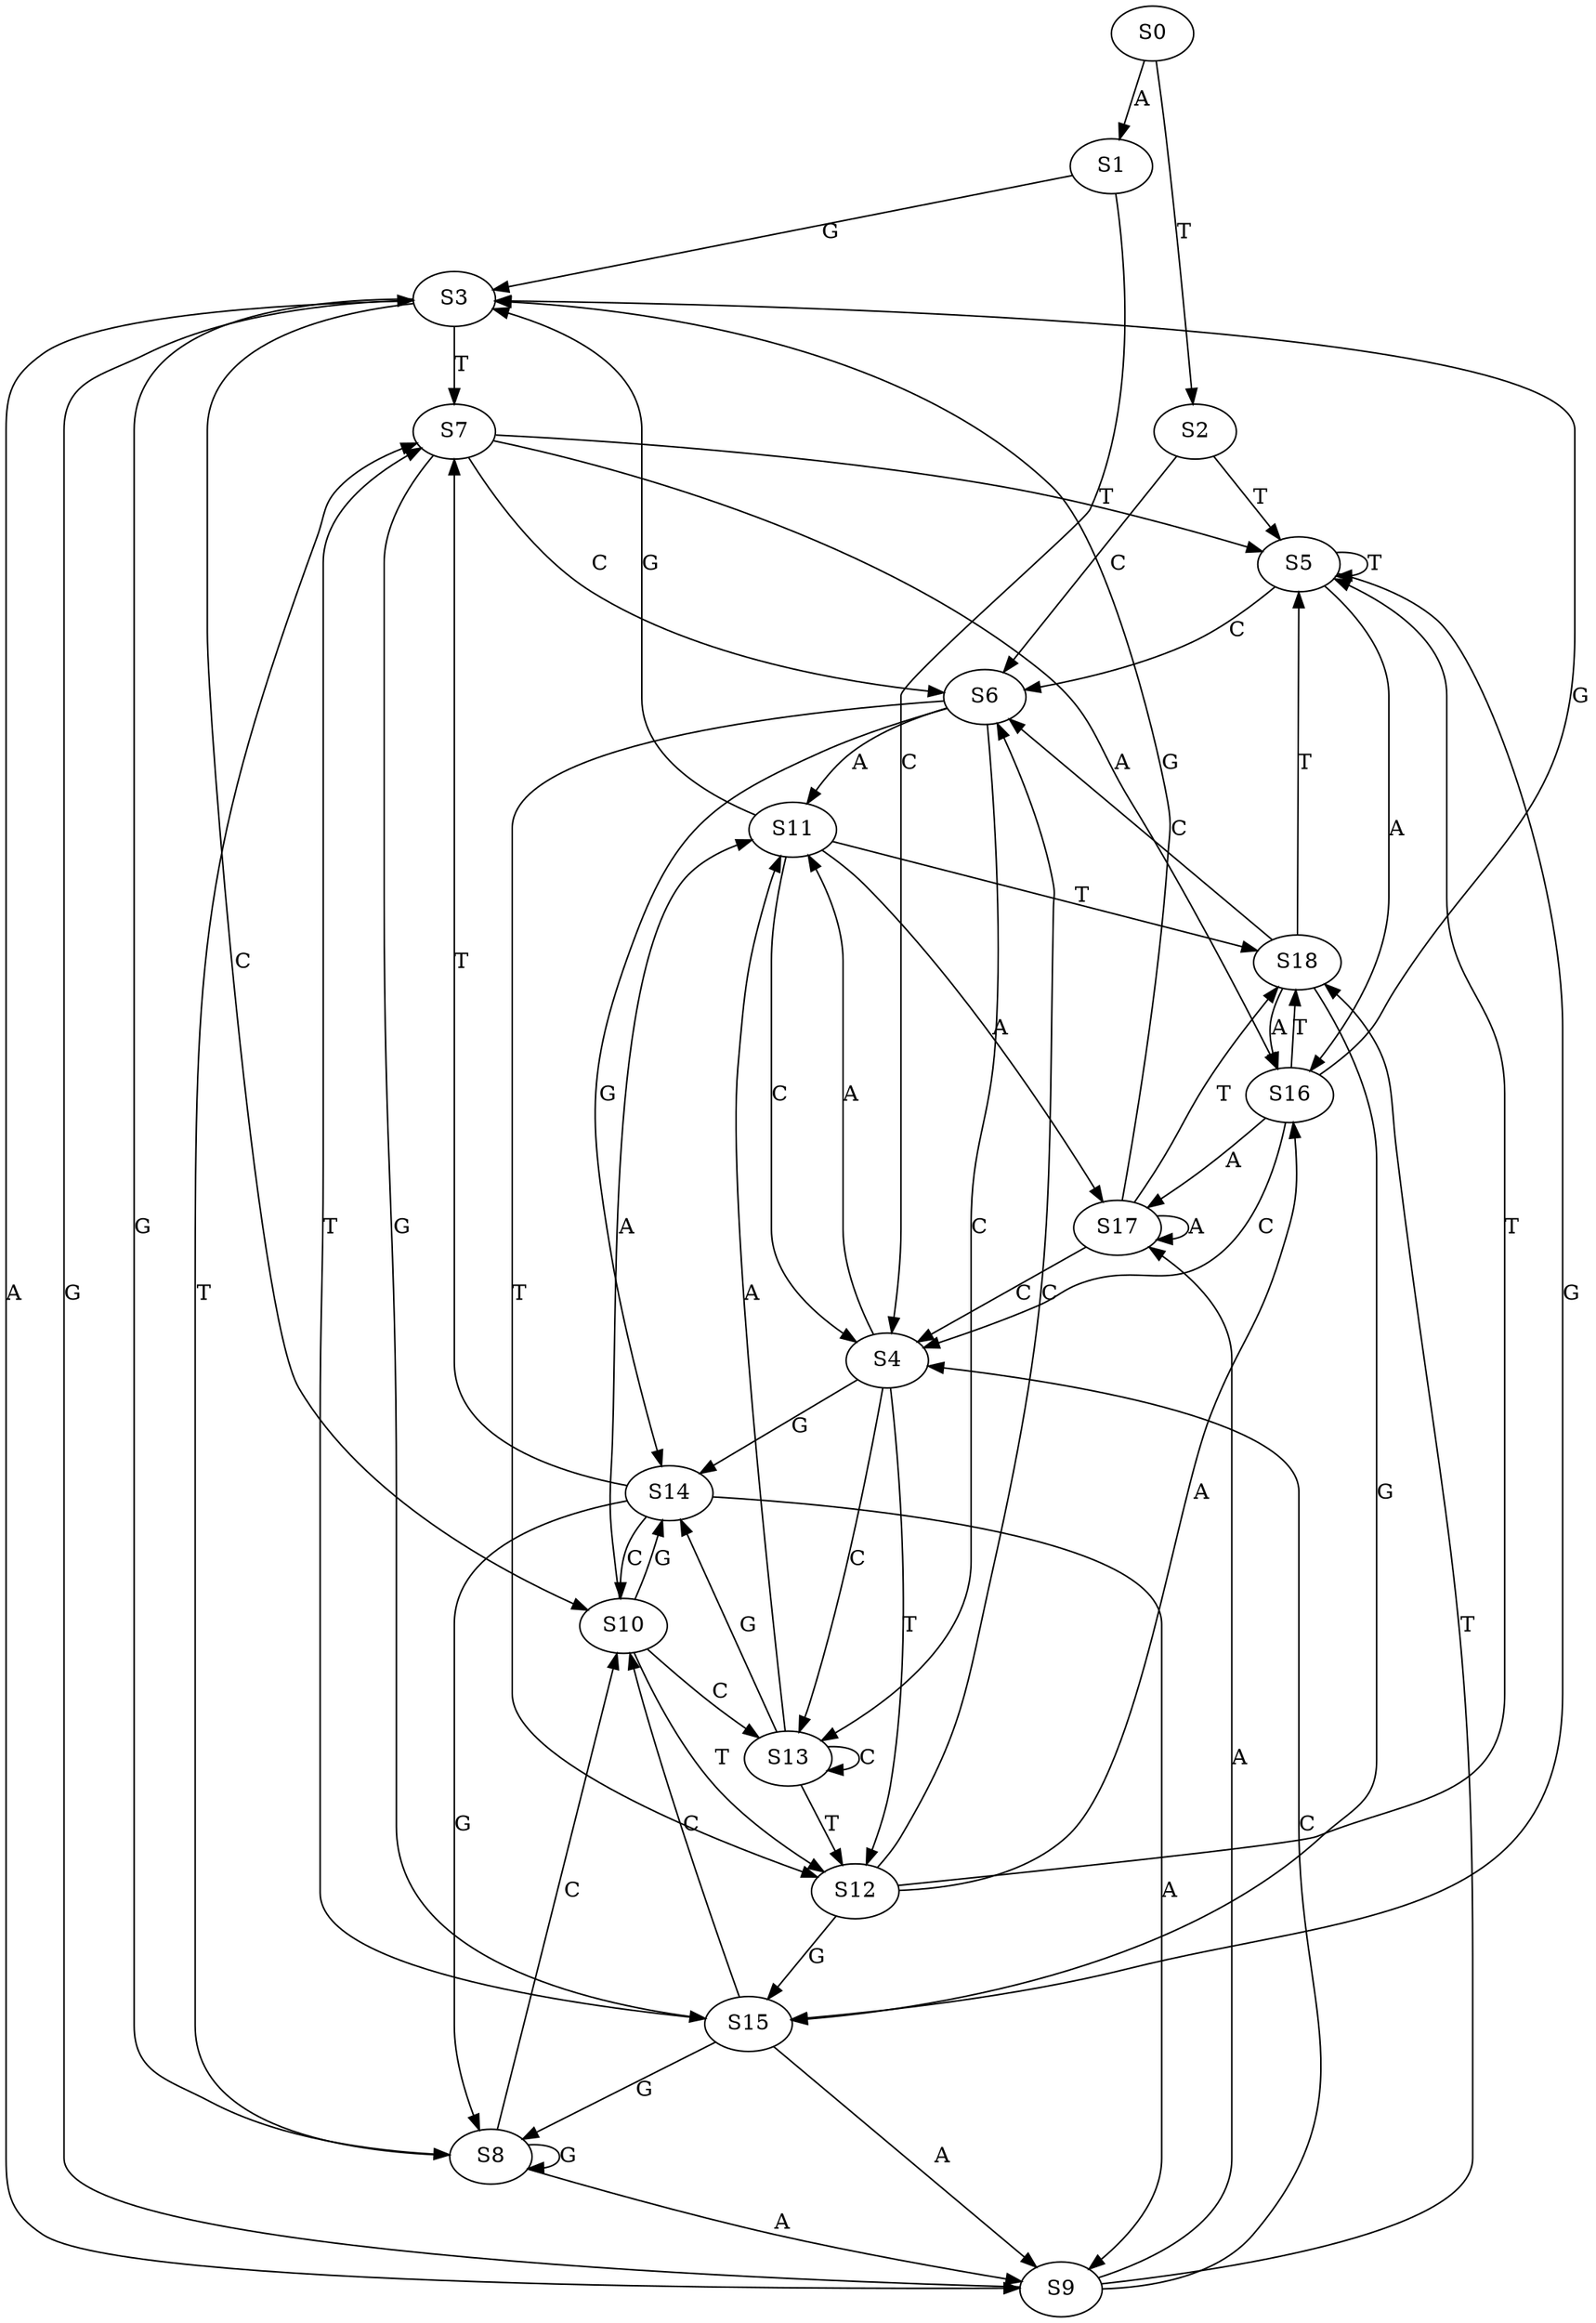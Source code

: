 strict digraph  {
	S0 -> S1 [ label = A ];
	S0 -> S2 [ label = T ];
	S1 -> S3 [ label = G ];
	S1 -> S4 [ label = C ];
	S2 -> S5 [ label = T ];
	S2 -> S6 [ label = C ];
	S3 -> S7 [ label = T ];
	S3 -> S8 [ label = G ];
	S3 -> S9 [ label = A ];
	S3 -> S10 [ label = C ];
	S4 -> S11 [ label = A ];
	S4 -> S12 [ label = T ];
	S4 -> S13 [ label = C ];
	S4 -> S14 [ label = G ];
	S5 -> S6 [ label = C ];
	S5 -> S15 [ label = G ];
	S5 -> S5 [ label = T ];
	S5 -> S16 [ label = A ];
	S6 -> S12 [ label = T ];
	S6 -> S14 [ label = G ];
	S6 -> S13 [ label = C ];
	S6 -> S11 [ label = A ];
	S7 -> S16 [ label = A ];
	S7 -> S6 [ label = C ];
	S7 -> S15 [ label = G ];
	S7 -> S5 [ label = T ];
	S8 -> S9 [ label = A ];
	S8 -> S7 [ label = T ];
	S8 -> S8 [ label = G ];
	S8 -> S10 [ label = C ];
	S9 -> S3 [ label = G ];
	S9 -> S17 [ label = A ];
	S9 -> S4 [ label = C ];
	S9 -> S18 [ label = T ];
	S10 -> S13 [ label = C ];
	S10 -> S12 [ label = T ];
	S10 -> S14 [ label = G ];
	S10 -> S11 [ label = A ];
	S11 -> S3 [ label = G ];
	S11 -> S18 [ label = T ];
	S11 -> S4 [ label = C ];
	S11 -> S17 [ label = A ];
	S12 -> S15 [ label = G ];
	S12 -> S6 [ label = C ];
	S12 -> S16 [ label = A ];
	S12 -> S5 [ label = T ];
	S13 -> S14 [ label = G ];
	S13 -> S13 [ label = C ];
	S13 -> S11 [ label = A ];
	S13 -> S12 [ label = T ];
	S14 -> S8 [ label = G ];
	S14 -> S7 [ label = T ];
	S14 -> S9 [ label = A ];
	S14 -> S10 [ label = C ];
	S15 -> S9 [ label = A ];
	S15 -> S7 [ label = T ];
	S15 -> S10 [ label = C ];
	S15 -> S8 [ label = G ];
	S16 -> S3 [ label = G ];
	S16 -> S18 [ label = T ];
	S16 -> S17 [ label = A ];
	S16 -> S4 [ label = C ];
	S17 -> S18 [ label = T ];
	S17 -> S4 [ label = C ];
	S17 -> S3 [ label = G ];
	S17 -> S17 [ label = A ];
	S18 -> S16 [ label = A ];
	S18 -> S6 [ label = C ];
	S18 -> S5 [ label = T ];
	S18 -> S15 [ label = G ];
}
